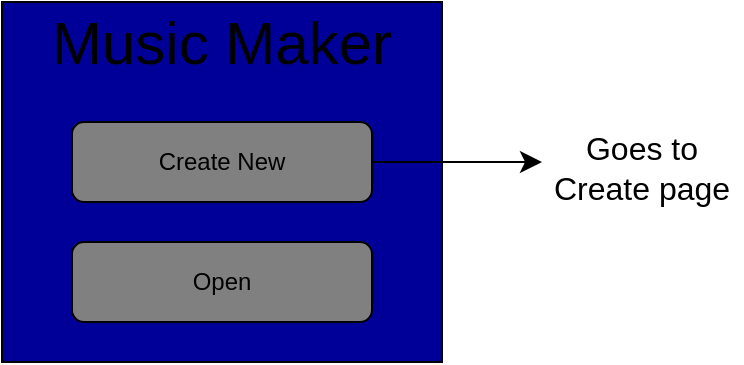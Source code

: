 <mxfile version="24.7.6" pages="4">
  <diagram name="Main" id="pff4yrJfmfc3CuVSVgg3">
    <mxGraphModel dx="359" dy="211" grid="1" gridSize="10" guides="1" tooltips="1" connect="1" arrows="1" fold="1" page="0" pageScale="1" pageWidth="850" pageHeight="1100" math="0" shadow="0">
      <root>
        <mxCell id="0" />
        <mxCell id="1" parent="0" />
        <mxCell id="1nvWWQa6RcMC76ZwQo1N-1" value="" style="rounded=0;whiteSpace=wrap;html=1;fillColor=#000099;" vertex="1" parent="1">
          <mxGeometry x="270" y="40" width="220" height="180" as="geometry" />
        </mxCell>
        <mxCell id="1nvWWQa6RcMC76ZwQo1N-2" value="Music Maker" style="text;html=1;align=center;verticalAlign=middle;whiteSpace=wrap;rounded=0;fillColor=none;fontSize=30;" vertex="1" parent="1">
          <mxGeometry x="270" y="40" width="220" height="40" as="geometry" />
        </mxCell>
        <mxCell id="ofebp2djR80_j9sz0n7j-2" value="" style="edgeStyle=none;curved=1;rounded=0;orthogonalLoop=1;jettySize=auto;html=1;fontSize=12;startSize=8;endSize=8;" edge="1" parent="1" source="1nvWWQa6RcMC76ZwQo1N-4">
          <mxGeometry relative="1" as="geometry">
            <mxPoint x="540.0" y="120" as="targetPoint" />
          </mxGeometry>
        </mxCell>
        <mxCell id="1nvWWQa6RcMC76ZwQo1N-4" value="Create New" style="rounded=1;whiteSpace=wrap;html=1;gradientColor=none;fillColor=#808080;" vertex="1" parent="1">
          <mxGeometry x="305" y="100" width="150" height="40" as="geometry" />
        </mxCell>
        <mxCell id="1nvWWQa6RcMC76ZwQo1N-5" value="Open" style="rounded=1;whiteSpace=wrap;html=1;fillColor=#808080;" vertex="1" parent="1">
          <mxGeometry x="305" y="160" width="150" height="40" as="geometry" />
        </mxCell>
        <mxCell id="ofebp2djR80_j9sz0n7j-3" value="Goes to Create page" style="text;html=1;align=center;verticalAlign=middle;whiteSpace=wrap;rounded=0;fontSize=16;" vertex="1" parent="1">
          <mxGeometry x="540" y="105" width="100" height="35" as="geometry" />
        </mxCell>
      </root>
    </mxGraphModel>
  </diagram>
  <diagram id="SB-XdM9pEWNcnNquBrKg" name="Create">
    <mxGraphModel dx="1100" dy="648" grid="1" gridSize="10" guides="1" tooltips="1" connect="1" arrows="1" fold="1" page="1" pageScale="1" pageWidth="850" pageHeight="1100" math="0" shadow="0">
      <root>
        <mxCell id="0" />
        <mxCell id="1" parent="0" />
        <mxCell id="x9n0qIWtudTfgerfp115-1" value="" style="rounded=0;whiteSpace=wrap;html=1;fillColor=#000099;strokeColor=none;" vertex="1" parent="1">
          <mxGeometry x="230" y="40" width="240" height="320" as="geometry" />
        </mxCell>
        <mxCell id="x9n0qIWtudTfgerfp115-2" value="Music Maker" style="text;html=1;align=center;verticalAlign=middle;whiteSpace=wrap;rounded=0;fillColor=none;fontSize=30;strokeColor=none;" vertex="1" parent="1">
          <mxGeometry x="240" y="40" width="220" height="40" as="geometry" />
        </mxCell>
        <mxCell id="x9n0qIWtudTfgerfp115-3" value="&lt;font style=&quot;font-size: 20px;&quot;&gt;Create&lt;/font&gt;" style="text;html=1;align=center;verticalAlign=middle;whiteSpace=wrap;rounded=0;strokeColor=none;" vertex="1" parent="1">
          <mxGeometry x="300" y="80" width="100" height="30" as="geometry" />
        </mxCell>
        <mxCell id="x9n0qIWtudTfgerfp115-4" value="" style="swimlane;startSize=0;strokeColor=none;" vertex="1" parent="1">
          <mxGeometry x="230" y="120" width="240" height="50" as="geometry" />
        </mxCell>
        <mxCell id="x9n0qIWtudTfgerfp115-5" value="Name" style="text;html=1;align=right;verticalAlign=middle;whiteSpace=wrap;rounded=0;strokeColor=none;" vertex="1" parent="x9n0qIWtudTfgerfp115-4">
          <mxGeometry width="90" height="50" as="geometry" />
        </mxCell>
        <mxCell id="x9n0qIWtudTfgerfp115-6" value="_____________________" style="text;html=1;align=center;verticalAlign=middle;whiteSpace=wrap;rounded=0;strokeColor=none;" vertex="1" parent="x9n0qIWtudTfgerfp115-4">
          <mxGeometry x="90" width="150" height="50" as="geometry" />
        </mxCell>
        <mxCell id="x9n0qIWtudTfgerfp115-7" value="" style="swimlane;startSize=0;strokeColor=none;" vertex="1" parent="1">
          <mxGeometry x="230" y="180" width="240" height="50" as="geometry" />
        </mxCell>
        <mxCell id="x9n0qIWtudTfgerfp115-8" value="Beats per Measure" style="text;html=1;align=right;verticalAlign=middle;whiteSpace=wrap;rounded=0;strokeColor=none;" vertex="1" parent="x9n0qIWtudTfgerfp115-7">
          <mxGeometry width="90" height="50" as="geometry" />
        </mxCell>
        <mxCell id="x9n0qIWtudTfgerfp115-9" value="_____________________" style="text;html=1;align=center;verticalAlign=middle;whiteSpace=wrap;rounded=0;strokeColor=none;" vertex="1" parent="x9n0qIWtudTfgerfp115-7">
          <mxGeometry x="90" width="150" height="50" as="geometry" />
        </mxCell>
        <mxCell id="x9n0qIWtudTfgerfp115-10" value="" style="swimlane;startSize=0;strokeColor=none;" vertex="1" parent="1">
          <mxGeometry x="230" y="240" width="240" height="50" as="geometry" />
        </mxCell>
        <mxCell id="x9n0qIWtudTfgerfp115-11" value="_____________________" style="text;html=1;align=center;verticalAlign=middle;whiteSpace=wrap;rounded=0;strokeColor=none;" vertex="1" parent="x9n0qIWtudTfgerfp115-10">
          <mxGeometry x="90" width="150" height="50" as="geometry" />
        </mxCell>
        <mxCell id="x9n0qIWtudTfgerfp115-12" value="Tempo" style="text;html=1;align=right;verticalAlign=middle;whiteSpace=wrap;rounded=0;strokeColor=none;" vertex="1" parent="x9n0qIWtudTfgerfp115-10">
          <mxGeometry width="90" height="50" as="geometry" />
        </mxCell>
        <mxCell id="XYr8-JRyg1QCtDXn1PCm-4" value="" style="edgeStyle=none;curved=1;rounded=0;orthogonalLoop=1;jettySize=auto;html=1;fontSize=12;startSize=8;endSize=8;" edge="1" parent="1">
          <mxGeometry relative="1" as="geometry">
            <mxPoint x="350" y="270" as="sourcePoint" />
            <mxPoint x="350" y="390" as="targetPoint" />
          </mxGeometry>
        </mxCell>
        <mxCell id="x9n0qIWtudTfgerfp115-13" value="Create" style="rounded=1;whiteSpace=wrap;html=1;fillColor=#808080;strokeColor=none;" vertex="1" parent="1">
          <mxGeometry x="275" y="310" width="150" height="40" as="geometry" />
        </mxCell>
        <mxCell id="XYr8-JRyg1QCtDXn1PCm-5" value="Goes to edit" style="text;html=1;align=center;verticalAlign=middle;resizable=0;points=[];autosize=1;strokeColor=none;fillColor=none;fontSize=16;" vertex="1" parent="1">
          <mxGeometry x="295" y="390" width="110" height="30" as="geometry" />
        </mxCell>
      </root>
    </mxGraphModel>
  </diagram>
  <diagram id="DAXxZNgt8gi9WlydEBbJ" name="Open">
    <mxGraphModel dx="652" dy="384" grid="1" gridSize="10" guides="1" tooltips="1" connect="1" arrows="1" fold="1" page="0" pageScale="1" pageWidth="850" pageHeight="1100" math="0" shadow="0">
      <root>
        <mxCell id="0" />
        <mxCell id="1" parent="0" />
        <mxCell id="YTnwZPyHi3EPciYfkcWD-1" value="" style="rounded=0;whiteSpace=wrap;html=1;strokeColor=none;fillColor=#000099;" vertex="1" parent="1">
          <mxGeometry x="230" y="40" width="240" height="250" as="geometry" />
        </mxCell>
        <mxCell id="YTnwZPyHi3EPciYfkcWD-2" value="Music Maker" style="text;html=1;align=center;verticalAlign=middle;whiteSpace=wrap;rounded=0;fillColor=none;fontSize=30;strokeColor=none;" vertex="1" parent="1">
          <mxGeometry x="240" y="40" width="220" height="40" as="geometry" />
        </mxCell>
        <mxCell id="YTnwZPyHi3EPciYfkcWD-3" value="&lt;font style=&quot;font-size: 20px;&quot;&gt;Open&lt;/font&gt;" style="text;html=1;align=center;verticalAlign=middle;whiteSpace=wrap;rounded=0;strokeColor=none;" vertex="1" parent="1">
          <mxGeometry x="300" y="80" width="100" height="30" as="geometry" />
        </mxCell>
        <mxCell id="YTnwZPyHi3EPciYfkcWD-4" value="" style="swimlane;startSize=0;strokeColor=none;" vertex="1" parent="1">
          <mxGeometry x="230" y="120" width="240" height="50" as="geometry" />
        </mxCell>
        <mxCell id="YTnwZPyHi3EPciYfkcWD-5" value="File Name" style="text;html=1;align=right;verticalAlign=middle;whiteSpace=wrap;rounded=0;strokeColor=none;" vertex="1" parent="YTnwZPyHi3EPciYfkcWD-4">
          <mxGeometry width="90" height="50" as="geometry" />
        </mxCell>
        <mxCell id="YTnwZPyHi3EPciYfkcWD-6" value="_____________________" style="text;html=1;align=center;verticalAlign=middle;whiteSpace=wrap;rounded=0;strokeColor=none;" vertex="1" parent="YTnwZPyHi3EPciYfkcWD-4">
          <mxGeometry x="90" width="150" height="50" as="geometry" />
        </mxCell>
        <mxCell id="YTnwZPyHi3EPciYfkcWD-7" value="" style="swimlane;startSize=0;strokeColor=none;" vertex="1" parent="1">
          <mxGeometry x="230" y="180" width="240" height="50" as="geometry" />
        </mxCell>
        <mxCell id="YTnwZPyHi3EPciYfkcWD-8" value="Directory" style="text;html=1;align=right;verticalAlign=middle;whiteSpace=wrap;rounded=0;strokeColor=none;" vertex="1" parent="YTnwZPyHi3EPciYfkcWD-7">
          <mxGeometry width="90" height="50" as="geometry" />
        </mxCell>
        <mxCell id="YTnwZPyHi3EPciYfkcWD-9" value="_____________________" style="text;html=1;align=center;verticalAlign=middle;whiteSpace=wrap;rounded=0;strokeColor=none;" vertex="1" parent="YTnwZPyHi3EPciYfkcWD-7">
          <mxGeometry x="90" width="150" height="50" as="geometry" />
        </mxCell>
        <mxCell id="YTnwZPyHi3EPciYfkcWD-13" value="Open" style="rounded=1;whiteSpace=wrap;html=1;strokeColor=none;fillColor=#808080;" vertex="1" parent="1">
          <mxGeometry x="275" y="240" width="150" height="40" as="geometry" />
        </mxCell>
      </root>
    </mxGraphModel>
  </diagram>
  <diagram id="0m8iXZr2rR9y2Tnir3VY" name="Page-4">
    <mxGraphModel grid="1" page="0" gridSize="10" guides="1" tooltips="1" connect="1" arrows="1" fold="1" pageScale="1" pageWidth="850" pageHeight="1100" math="0" shadow="0">
      <root>
        <mxCell id="0" />
        <mxCell id="1" parent="0" />
      </root>
    </mxGraphModel>
  </diagram>
</mxfile>
